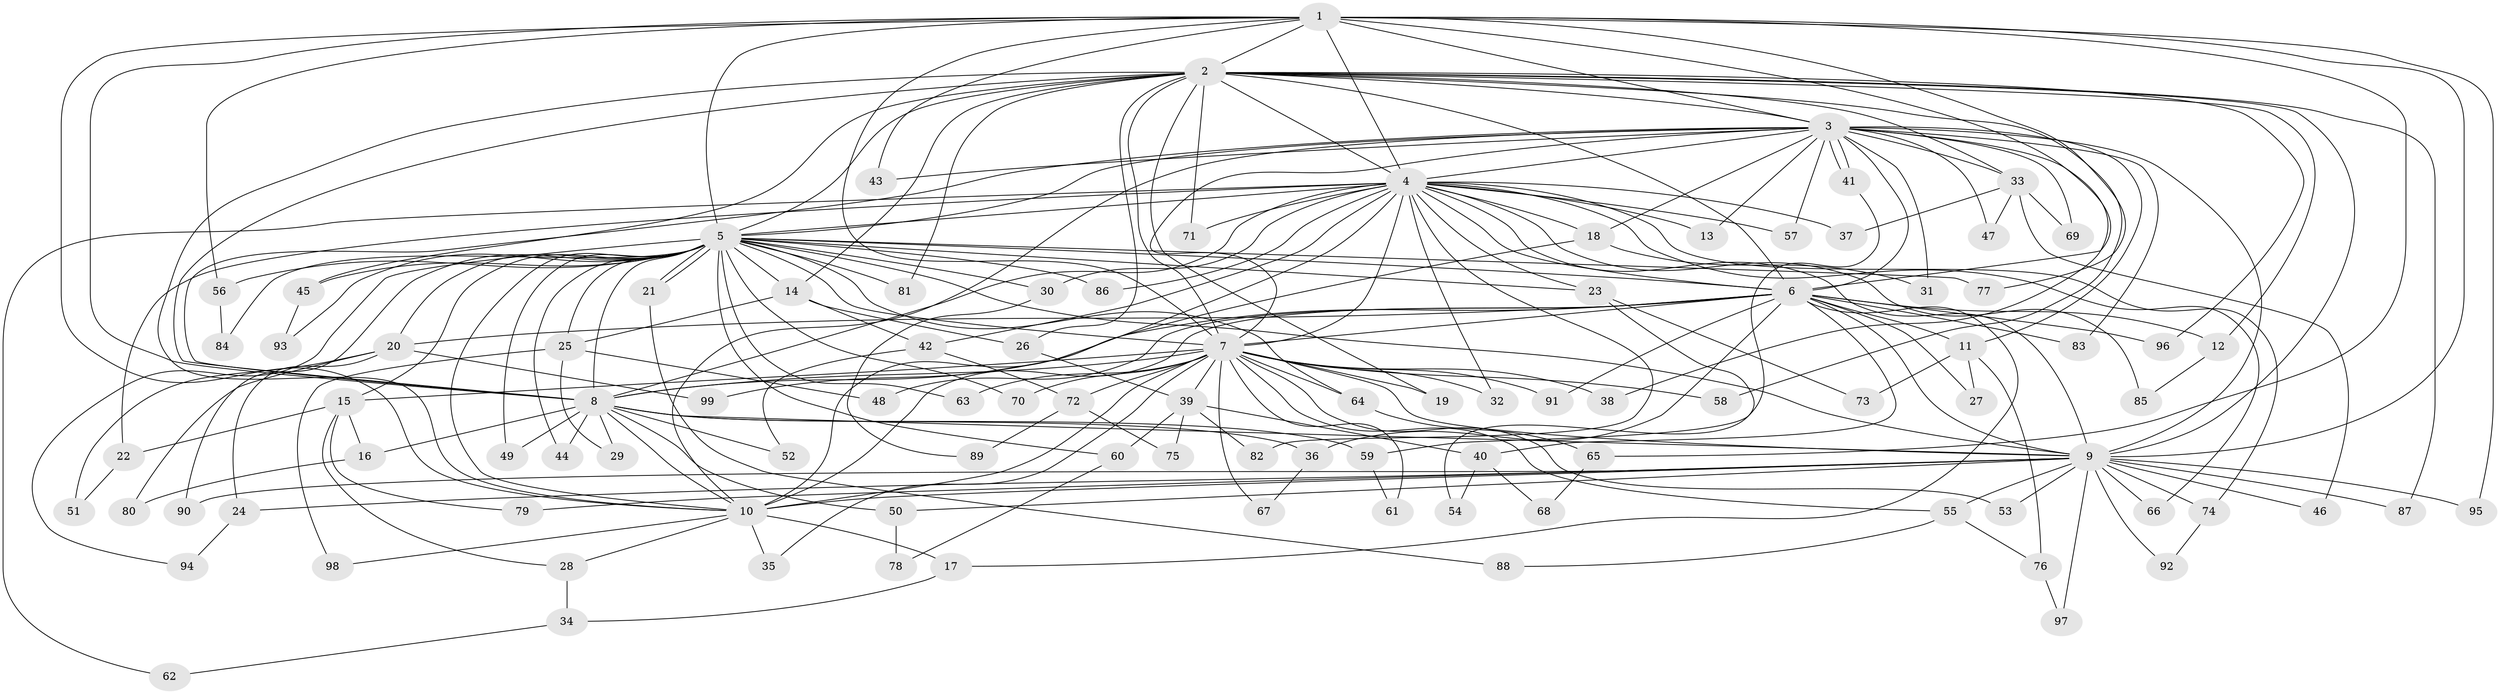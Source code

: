 // Generated by graph-tools (version 1.1) at 2025/25/03/09/25 03:25:39]
// undirected, 99 vertices, 223 edges
graph export_dot {
graph [start="1"]
  node [color=gray90,style=filled];
  1;
  2;
  3;
  4;
  5;
  6;
  7;
  8;
  9;
  10;
  11;
  12;
  13;
  14;
  15;
  16;
  17;
  18;
  19;
  20;
  21;
  22;
  23;
  24;
  25;
  26;
  27;
  28;
  29;
  30;
  31;
  32;
  33;
  34;
  35;
  36;
  37;
  38;
  39;
  40;
  41;
  42;
  43;
  44;
  45;
  46;
  47;
  48;
  49;
  50;
  51;
  52;
  53;
  54;
  55;
  56;
  57;
  58;
  59;
  60;
  61;
  62;
  63;
  64;
  65;
  66;
  67;
  68;
  69;
  70;
  71;
  72;
  73;
  74;
  75;
  76;
  77;
  78;
  79;
  80;
  81;
  82;
  83;
  84;
  85;
  86;
  87;
  88;
  89;
  90;
  91;
  92;
  93;
  94;
  95;
  96;
  97;
  98;
  99;
  1 -- 2;
  1 -- 3;
  1 -- 4;
  1 -- 5;
  1 -- 6;
  1 -- 7;
  1 -- 8;
  1 -- 9;
  1 -- 10;
  1 -- 43;
  1 -- 56;
  1 -- 65;
  1 -- 77;
  1 -- 95;
  2 -- 3;
  2 -- 4;
  2 -- 5;
  2 -- 6;
  2 -- 7;
  2 -- 8;
  2 -- 9;
  2 -- 10;
  2 -- 12;
  2 -- 14;
  2 -- 19;
  2 -- 26;
  2 -- 33;
  2 -- 45;
  2 -- 58;
  2 -- 71;
  2 -- 81;
  2 -- 87;
  2 -- 96;
  3 -- 4;
  3 -- 5;
  3 -- 6;
  3 -- 7;
  3 -- 8;
  3 -- 9;
  3 -- 10;
  3 -- 11;
  3 -- 13;
  3 -- 18;
  3 -- 31;
  3 -- 33;
  3 -- 38;
  3 -- 41;
  3 -- 41;
  3 -- 43;
  3 -- 47;
  3 -- 57;
  3 -- 69;
  3 -- 83;
  4 -- 5;
  4 -- 6;
  4 -- 7;
  4 -- 8;
  4 -- 9;
  4 -- 10;
  4 -- 13;
  4 -- 18;
  4 -- 22;
  4 -- 23;
  4 -- 30;
  4 -- 32;
  4 -- 37;
  4 -- 42;
  4 -- 57;
  4 -- 62;
  4 -- 66;
  4 -- 71;
  4 -- 74;
  4 -- 82;
  4 -- 85;
  4 -- 86;
  5 -- 6;
  5 -- 7;
  5 -- 8;
  5 -- 9;
  5 -- 10;
  5 -- 14;
  5 -- 15;
  5 -- 20;
  5 -- 21;
  5 -- 21;
  5 -- 23;
  5 -- 25;
  5 -- 30;
  5 -- 44;
  5 -- 45;
  5 -- 49;
  5 -- 56;
  5 -- 60;
  5 -- 63;
  5 -- 64;
  5 -- 70;
  5 -- 77;
  5 -- 81;
  5 -- 84;
  5 -- 86;
  5 -- 90;
  5 -- 93;
  5 -- 94;
  6 -- 7;
  6 -- 8;
  6 -- 9;
  6 -- 10;
  6 -- 11;
  6 -- 12;
  6 -- 17;
  6 -- 20;
  6 -- 27;
  6 -- 36;
  6 -- 40;
  6 -- 48;
  6 -- 83;
  6 -- 91;
  6 -- 96;
  7 -- 8;
  7 -- 9;
  7 -- 10;
  7 -- 15;
  7 -- 19;
  7 -- 32;
  7 -- 35;
  7 -- 38;
  7 -- 39;
  7 -- 53;
  7 -- 55;
  7 -- 58;
  7 -- 61;
  7 -- 63;
  7 -- 64;
  7 -- 67;
  7 -- 70;
  7 -- 72;
  7 -- 91;
  8 -- 9;
  8 -- 10;
  8 -- 16;
  8 -- 29;
  8 -- 36;
  8 -- 44;
  8 -- 49;
  8 -- 50;
  8 -- 52;
  8 -- 59;
  9 -- 10;
  9 -- 24;
  9 -- 46;
  9 -- 50;
  9 -- 53;
  9 -- 55;
  9 -- 66;
  9 -- 74;
  9 -- 79;
  9 -- 87;
  9 -- 90;
  9 -- 92;
  9 -- 95;
  9 -- 97;
  10 -- 17;
  10 -- 28;
  10 -- 35;
  10 -- 98;
  11 -- 27;
  11 -- 73;
  11 -- 76;
  12 -- 85;
  14 -- 25;
  14 -- 26;
  14 -- 42;
  15 -- 16;
  15 -- 22;
  15 -- 28;
  15 -- 79;
  16 -- 80;
  17 -- 34;
  18 -- 31;
  18 -- 99;
  20 -- 24;
  20 -- 51;
  20 -- 80;
  20 -- 99;
  21 -- 88;
  22 -- 51;
  23 -- 54;
  23 -- 73;
  24 -- 94;
  25 -- 29;
  25 -- 48;
  25 -- 98;
  26 -- 39;
  28 -- 34;
  30 -- 89;
  33 -- 37;
  33 -- 46;
  33 -- 47;
  33 -- 69;
  34 -- 62;
  36 -- 67;
  39 -- 40;
  39 -- 60;
  39 -- 75;
  39 -- 82;
  40 -- 54;
  40 -- 68;
  41 -- 59;
  42 -- 52;
  42 -- 72;
  45 -- 93;
  50 -- 78;
  55 -- 76;
  55 -- 88;
  56 -- 84;
  59 -- 61;
  60 -- 78;
  64 -- 65;
  65 -- 68;
  72 -- 75;
  72 -- 89;
  74 -- 92;
  76 -- 97;
}
